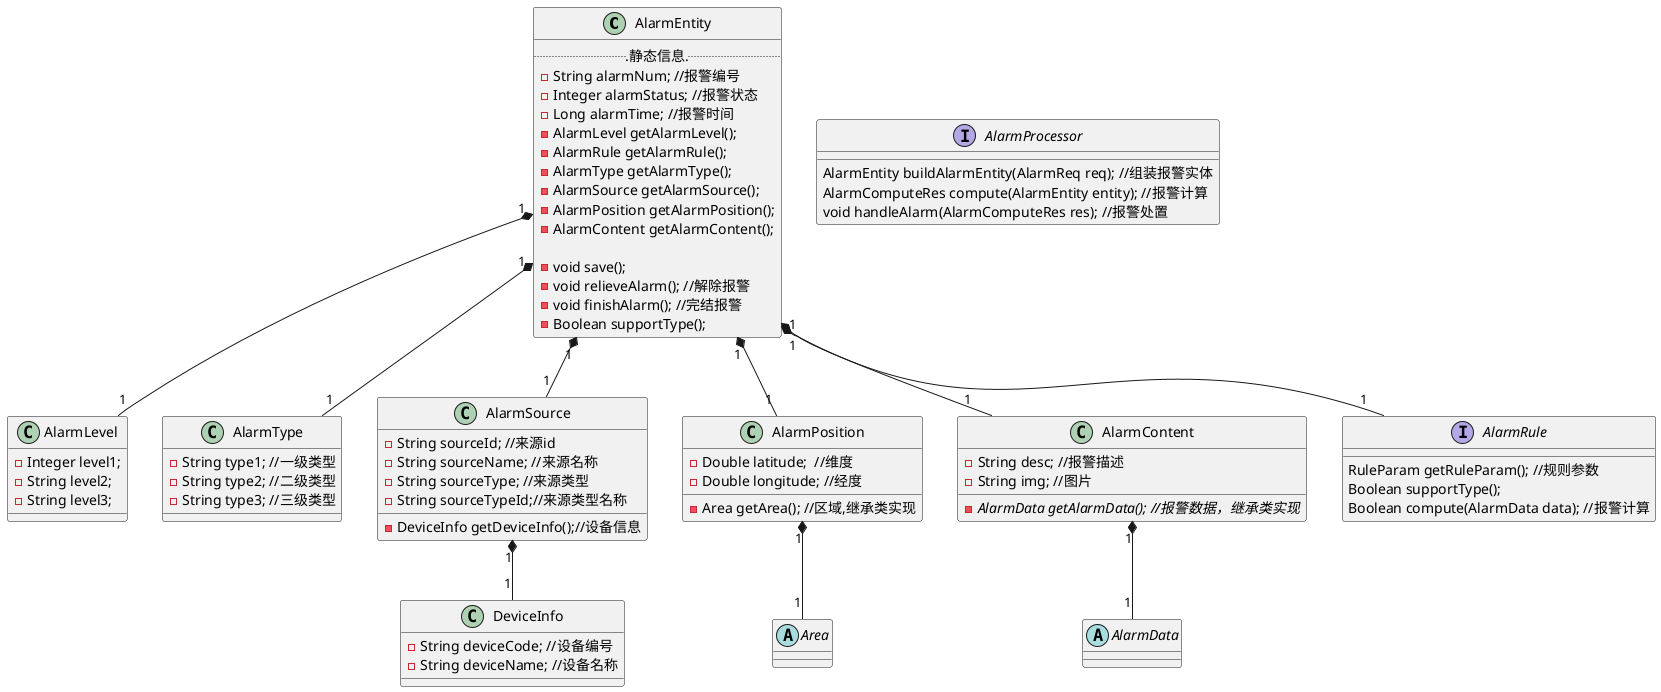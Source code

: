 @startuml

class AlarmEntity{
    ...静态信息...
    - String alarmNum; //报警编号
    - Integer alarmStatus; //报警状态
    - Long alarmTime; //报警时间
    - AlarmLevel getAlarmLevel();
    - AlarmRule getAlarmRule();
    - AlarmType getAlarmType();
    - AlarmSource getAlarmSource();
    - AlarmPosition getAlarmPosition();
    - AlarmContent getAlarmContent();

    - void save();
    - void relieveAlarm(); //解除报警
    - void finishAlarm(); //完结报警
    - Boolean supportType();
}

class AlarmLevel{
    - Integer level1;
    - String level2;
    - String level3;
}

class AlarmType{
    - String type1; //一级类型
    - String type2; //二级类型
    - String type3; //三级类型
}

class AlarmSource{
    - String sourceId; //来源id
    - String sourceName; //来源名称
    - String sourceType; //来源类型
    - String sourceTypeId;//来源类型名称
    - DeviceInfo getDeviceInfo();//设备信息
}
class AlarmPosition{
    - Area getArea(); //区域,继承类实现
    - Double latitude;  //维度
    - Double longitude; //经度
}
class AlarmContent{
    - String desc; //报警描述
    - String img; //图片
    - {abstract} AlarmData getAlarmData(); //报警数据，继承类实现
}

class DeviceInfo{
    - String deviceCode; //设备编号
    - String deviceName; //设备名称
}

abstract class AlarmData{

}

abstract class Area{

}

interface AlarmRule{
    RuleParam getRuleParam(); //规则参数
    Boolean supportType();
    Boolean compute(AlarmData data); //报警计算
}
interface AlarmProcessor{
    AlarmEntity buildAlarmEntity(AlarmReq req); //组装报警实体
    AlarmComputeRes compute(AlarmEntity entity); //报警计算
    void handleAlarm(AlarmComputeRes res); //报警处置
}

AlarmEntity "1" *-- "1" AlarmLevel
AlarmEntity "1" *-- "1" AlarmType
AlarmEntity "1" *-- "1" AlarmSource
AlarmEntity "1" *-- "1" AlarmPosition
AlarmEntity "1" *-- "1" AlarmContent
AlarmEntity "1" *-- "1" AlarmRule
AlarmSource "1" *-- "1" DeviceInfo
AlarmContent "1" *-- "1" AlarmData
AlarmPosition "1" *-- "1" Area

@enduml